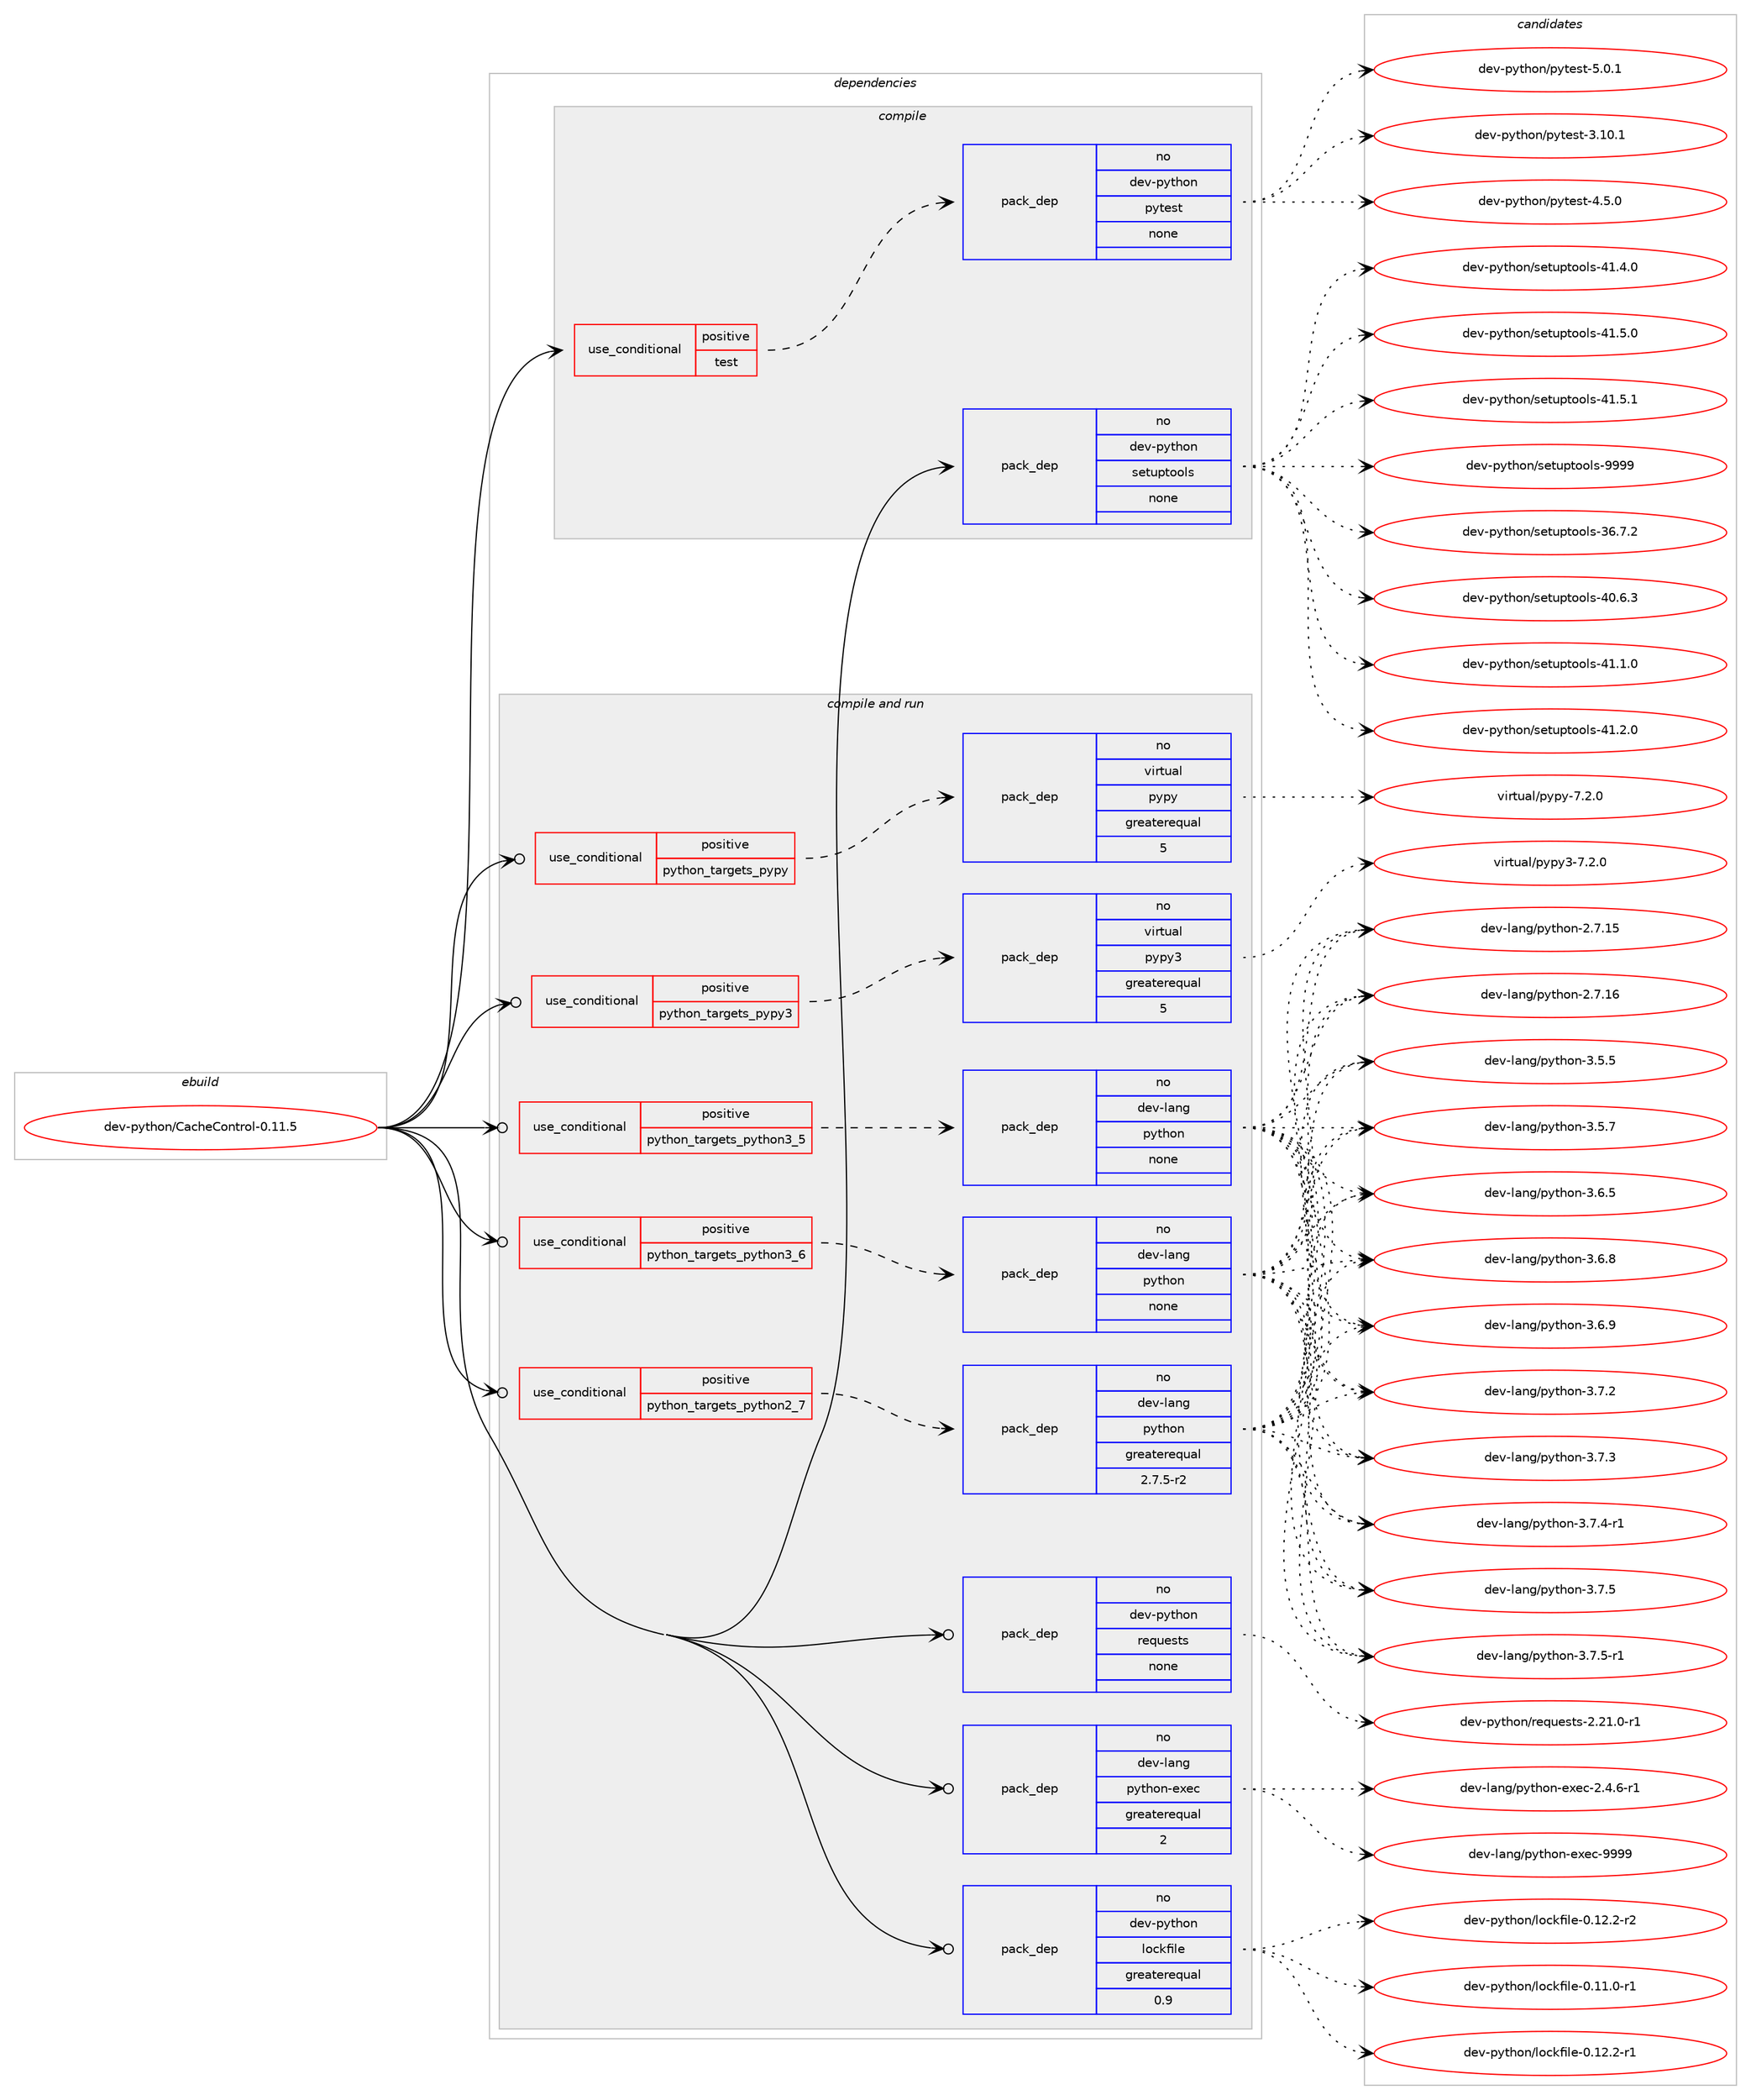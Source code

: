 digraph prolog {

# *************
# Graph options
# *************

newrank=true;
concentrate=true;
compound=true;
graph [rankdir=LR,fontname=Helvetica,fontsize=10,ranksep=1.5];#, ranksep=2.5, nodesep=0.2];
edge  [arrowhead=vee];
node  [fontname=Helvetica,fontsize=10];

# **********
# The ebuild
# **********

subgraph cluster_leftcol {
color=gray;
rank=same;
label=<<i>ebuild</i>>;
id [label="dev-python/CacheControl-0.11.5", color=red, width=4, href="../dev-python/CacheControl-0.11.5.svg"];
}

# ****************
# The dependencies
# ****************

subgraph cluster_midcol {
color=gray;
label=<<i>dependencies</i>>;
subgraph cluster_compile {
fillcolor="#eeeeee";
style=filled;
label=<<i>compile</i>>;
subgraph cond135539 {
dependency592316 [label=<<TABLE BORDER="0" CELLBORDER="1" CELLSPACING="0" CELLPADDING="4"><TR><TD ROWSPAN="3" CELLPADDING="10">use_conditional</TD></TR><TR><TD>positive</TD></TR><TR><TD>test</TD></TR></TABLE>>, shape=none, color=red];
subgraph pack445007 {
dependency592317 [label=<<TABLE BORDER="0" CELLBORDER="1" CELLSPACING="0" CELLPADDING="4" WIDTH="220"><TR><TD ROWSPAN="6" CELLPADDING="30">pack_dep</TD></TR><TR><TD WIDTH="110">no</TD></TR><TR><TD>dev-python</TD></TR><TR><TD>pytest</TD></TR><TR><TD>none</TD></TR><TR><TD></TD></TR></TABLE>>, shape=none, color=blue];
}
dependency592316:e -> dependency592317:w [weight=20,style="dashed",arrowhead="vee"];
}
id:e -> dependency592316:w [weight=20,style="solid",arrowhead="vee"];
subgraph pack445008 {
dependency592318 [label=<<TABLE BORDER="0" CELLBORDER="1" CELLSPACING="0" CELLPADDING="4" WIDTH="220"><TR><TD ROWSPAN="6" CELLPADDING="30">pack_dep</TD></TR><TR><TD WIDTH="110">no</TD></TR><TR><TD>dev-python</TD></TR><TR><TD>setuptools</TD></TR><TR><TD>none</TD></TR><TR><TD></TD></TR></TABLE>>, shape=none, color=blue];
}
id:e -> dependency592318:w [weight=20,style="solid",arrowhead="vee"];
}
subgraph cluster_compileandrun {
fillcolor="#eeeeee";
style=filled;
label=<<i>compile and run</i>>;
subgraph cond135540 {
dependency592319 [label=<<TABLE BORDER="0" CELLBORDER="1" CELLSPACING="0" CELLPADDING="4"><TR><TD ROWSPAN="3" CELLPADDING="10">use_conditional</TD></TR><TR><TD>positive</TD></TR><TR><TD>python_targets_pypy</TD></TR></TABLE>>, shape=none, color=red];
subgraph pack445009 {
dependency592320 [label=<<TABLE BORDER="0" CELLBORDER="1" CELLSPACING="0" CELLPADDING="4" WIDTH="220"><TR><TD ROWSPAN="6" CELLPADDING="30">pack_dep</TD></TR><TR><TD WIDTH="110">no</TD></TR><TR><TD>virtual</TD></TR><TR><TD>pypy</TD></TR><TR><TD>greaterequal</TD></TR><TR><TD>5</TD></TR></TABLE>>, shape=none, color=blue];
}
dependency592319:e -> dependency592320:w [weight=20,style="dashed",arrowhead="vee"];
}
id:e -> dependency592319:w [weight=20,style="solid",arrowhead="odotvee"];
subgraph cond135541 {
dependency592321 [label=<<TABLE BORDER="0" CELLBORDER="1" CELLSPACING="0" CELLPADDING="4"><TR><TD ROWSPAN="3" CELLPADDING="10">use_conditional</TD></TR><TR><TD>positive</TD></TR><TR><TD>python_targets_pypy3</TD></TR></TABLE>>, shape=none, color=red];
subgraph pack445010 {
dependency592322 [label=<<TABLE BORDER="0" CELLBORDER="1" CELLSPACING="0" CELLPADDING="4" WIDTH="220"><TR><TD ROWSPAN="6" CELLPADDING="30">pack_dep</TD></TR><TR><TD WIDTH="110">no</TD></TR><TR><TD>virtual</TD></TR><TR><TD>pypy3</TD></TR><TR><TD>greaterequal</TD></TR><TR><TD>5</TD></TR></TABLE>>, shape=none, color=blue];
}
dependency592321:e -> dependency592322:w [weight=20,style="dashed",arrowhead="vee"];
}
id:e -> dependency592321:w [weight=20,style="solid",arrowhead="odotvee"];
subgraph cond135542 {
dependency592323 [label=<<TABLE BORDER="0" CELLBORDER="1" CELLSPACING="0" CELLPADDING="4"><TR><TD ROWSPAN="3" CELLPADDING="10">use_conditional</TD></TR><TR><TD>positive</TD></TR><TR><TD>python_targets_python2_7</TD></TR></TABLE>>, shape=none, color=red];
subgraph pack445011 {
dependency592324 [label=<<TABLE BORDER="0" CELLBORDER="1" CELLSPACING="0" CELLPADDING="4" WIDTH="220"><TR><TD ROWSPAN="6" CELLPADDING="30">pack_dep</TD></TR><TR><TD WIDTH="110">no</TD></TR><TR><TD>dev-lang</TD></TR><TR><TD>python</TD></TR><TR><TD>greaterequal</TD></TR><TR><TD>2.7.5-r2</TD></TR></TABLE>>, shape=none, color=blue];
}
dependency592323:e -> dependency592324:w [weight=20,style="dashed",arrowhead="vee"];
}
id:e -> dependency592323:w [weight=20,style="solid",arrowhead="odotvee"];
subgraph cond135543 {
dependency592325 [label=<<TABLE BORDER="0" CELLBORDER="1" CELLSPACING="0" CELLPADDING="4"><TR><TD ROWSPAN="3" CELLPADDING="10">use_conditional</TD></TR><TR><TD>positive</TD></TR><TR><TD>python_targets_python3_5</TD></TR></TABLE>>, shape=none, color=red];
subgraph pack445012 {
dependency592326 [label=<<TABLE BORDER="0" CELLBORDER="1" CELLSPACING="0" CELLPADDING="4" WIDTH="220"><TR><TD ROWSPAN="6" CELLPADDING="30">pack_dep</TD></TR><TR><TD WIDTH="110">no</TD></TR><TR><TD>dev-lang</TD></TR><TR><TD>python</TD></TR><TR><TD>none</TD></TR><TR><TD></TD></TR></TABLE>>, shape=none, color=blue];
}
dependency592325:e -> dependency592326:w [weight=20,style="dashed",arrowhead="vee"];
}
id:e -> dependency592325:w [weight=20,style="solid",arrowhead="odotvee"];
subgraph cond135544 {
dependency592327 [label=<<TABLE BORDER="0" CELLBORDER="1" CELLSPACING="0" CELLPADDING="4"><TR><TD ROWSPAN="3" CELLPADDING="10">use_conditional</TD></TR><TR><TD>positive</TD></TR><TR><TD>python_targets_python3_6</TD></TR></TABLE>>, shape=none, color=red];
subgraph pack445013 {
dependency592328 [label=<<TABLE BORDER="0" CELLBORDER="1" CELLSPACING="0" CELLPADDING="4" WIDTH="220"><TR><TD ROWSPAN="6" CELLPADDING="30">pack_dep</TD></TR><TR><TD WIDTH="110">no</TD></TR><TR><TD>dev-lang</TD></TR><TR><TD>python</TD></TR><TR><TD>none</TD></TR><TR><TD></TD></TR></TABLE>>, shape=none, color=blue];
}
dependency592327:e -> dependency592328:w [weight=20,style="dashed",arrowhead="vee"];
}
id:e -> dependency592327:w [weight=20,style="solid",arrowhead="odotvee"];
subgraph pack445014 {
dependency592329 [label=<<TABLE BORDER="0" CELLBORDER="1" CELLSPACING="0" CELLPADDING="4" WIDTH="220"><TR><TD ROWSPAN="6" CELLPADDING="30">pack_dep</TD></TR><TR><TD WIDTH="110">no</TD></TR><TR><TD>dev-lang</TD></TR><TR><TD>python-exec</TD></TR><TR><TD>greaterequal</TD></TR><TR><TD>2</TD></TR></TABLE>>, shape=none, color=blue];
}
id:e -> dependency592329:w [weight=20,style="solid",arrowhead="odotvee"];
subgraph pack445015 {
dependency592330 [label=<<TABLE BORDER="0" CELLBORDER="1" CELLSPACING="0" CELLPADDING="4" WIDTH="220"><TR><TD ROWSPAN="6" CELLPADDING="30">pack_dep</TD></TR><TR><TD WIDTH="110">no</TD></TR><TR><TD>dev-python</TD></TR><TR><TD>lockfile</TD></TR><TR><TD>greaterequal</TD></TR><TR><TD>0.9</TD></TR></TABLE>>, shape=none, color=blue];
}
id:e -> dependency592330:w [weight=20,style="solid",arrowhead="odotvee"];
subgraph pack445016 {
dependency592331 [label=<<TABLE BORDER="0" CELLBORDER="1" CELLSPACING="0" CELLPADDING="4" WIDTH="220"><TR><TD ROWSPAN="6" CELLPADDING="30">pack_dep</TD></TR><TR><TD WIDTH="110">no</TD></TR><TR><TD>dev-python</TD></TR><TR><TD>requests</TD></TR><TR><TD>none</TD></TR><TR><TD></TD></TR></TABLE>>, shape=none, color=blue];
}
id:e -> dependency592331:w [weight=20,style="solid",arrowhead="odotvee"];
}
subgraph cluster_run {
fillcolor="#eeeeee";
style=filled;
label=<<i>run</i>>;
}
}

# **************
# The candidates
# **************

subgraph cluster_choices {
rank=same;
color=gray;
label=<<i>candidates</i>>;

subgraph choice445007 {
color=black;
nodesep=1;
choice100101118451121211161041111104711212111610111511645514649484649 [label="dev-python/pytest-3.10.1", color=red, width=4,href="../dev-python/pytest-3.10.1.svg"];
choice1001011184511212111610411111047112121116101115116455246534648 [label="dev-python/pytest-4.5.0", color=red, width=4,href="../dev-python/pytest-4.5.0.svg"];
choice1001011184511212111610411111047112121116101115116455346484649 [label="dev-python/pytest-5.0.1", color=red, width=4,href="../dev-python/pytest-5.0.1.svg"];
dependency592317:e -> choice100101118451121211161041111104711212111610111511645514649484649:w [style=dotted,weight="100"];
dependency592317:e -> choice1001011184511212111610411111047112121116101115116455246534648:w [style=dotted,weight="100"];
dependency592317:e -> choice1001011184511212111610411111047112121116101115116455346484649:w [style=dotted,weight="100"];
}
subgraph choice445008 {
color=black;
nodesep=1;
choice100101118451121211161041111104711510111611711211611111110811545515446554650 [label="dev-python/setuptools-36.7.2", color=red, width=4,href="../dev-python/setuptools-36.7.2.svg"];
choice100101118451121211161041111104711510111611711211611111110811545524846544651 [label="dev-python/setuptools-40.6.3", color=red, width=4,href="../dev-python/setuptools-40.6.3.svg"];
choice100101118451121211161041111104711510111611711211611111110811545524946494648 [label="dev-python/setuptools-41.1.0", color=red, width=4,href="../dev-python/setuptools-41.1.0.svg"];
choice100101118451121211161041111104711510111611711211611111110811545524946504648 [label="dev-python/setuptools-41.2.0", color=red, width=4,href="../dev-python/setuptools-41.2.0.svg"];
choice100101118451121211161041111104711510111611711211611111110811545524946524648 [label="dev-python/setuptools-41.4.0", color=red, width=4,href="../dev-python/setuptools-41.4.0.svg"];
choice100101118451121211161041111104711510111611711211611111110811545524946534648 [label="dev-python/setuptools-41.5.0", color=red, width=4,href="../dev-python/setuptools-41.5.0.svg"];
choice100101118451121211161041111104711510111611711211611111110811545524946534649 [label="dev-python/setuptools-41.5.1", color=red, width=4,href="../dev-python/setuptools-41.5.1.svg"];
choice10010111845112121116104111110471151011161171121161111111081154557575757 [label="dev-python/setuptools-9999", color=red, width=4,href="../dev-python/setuptools-9999.svg"];
dependency592318:e -> choice100101118451121211161041111104711510111611711211611111110811545515446554650:w [style=dotted,weight="100"];
dependency592318:e -> choice100101118451121211161041111104711510111611711211611111110811545524846544651:w [style=dotted,weight="100"];
dependency592318:e -> choice100101118451121211161041111104711510111611711211611111110811545524946494648:w [style=dotted,weight="100"];
dependency592318:e -> choice100101118451121211161041111104711510111611711211611111110811545524946504648:w [style=dotted,weight="100"];
dependency592318:e -> choice100101118451121211161041111104711510111611711211611111110811545524946524648:w [style=dotted,weight="100"];
dependency592318:e -> choice100101118451121211161041111104711510111611711211611111110811545524946534648:w [style=dotted,weight="100"];
dependency592318:e -> choice100101118451121211161041111104711510111611711211611111110811545524946534649:w [style=dotted,weight="100"];
dependency592318:e -> choice10010111845112121116104111110471151011161171121161111111081154557575757:w [style=dotted,weight="100"];
}
subgraph choice445009 {
color=black;
nodesep=1;
choice1181051141161179710847112121112121455546504648 [label="virtual/pypy-7.2.0", color=red, width=4,href="../virtual/pypy-7.2.0.svg"];
dependency592320:e -> choice1181051141161179710847112121112121455546504648:w [style=dotted,weight="100"];
}
subgraph choice445010 {
color=black;
nodesep=1;
choice118105114116117971084711212111212151455546504648 [label="virtual/pypy3-7.2.0", color=red, width=4,href="../virtual/pypy3-7.2.0.svg"];
dependency592322:e -> choice118105114116117971084711212111212151455546504648:w [style=dotted,weight="100"];
}
subgraph choice445011 {
color=black;
nodesep=1;
choice10010111845108971101034711212111610411111045504655464953 [label="dev-lang/python-2.7.15", color=red, width=4,href="../dev-lang/python-2.7.15.svg"];
choice10010111845108971101034711212111610411111045504655464954 [label="dev-lang/python-2.7.16", color=red, width=4,href="../dev-lang/python-2.7.16.svg"];
choice100101118451089711010347112121116104111110455146534653 [label="dev-lang/python-3.5.5", color=red, width=4,href="../dev-lang/python-3.5.5.svg"];
choice100101118451089711010347112121116104111110455146534655 [label="dev-lang/python-3.5.7", color=red, width=4,href="../dev-lang/python-3.5.7.svg"];
choice100101118451089711010347112121116104111110455146544653 [label="dev-lang/python-3.6.5", color=red, width=4,href="../dev-lang/python-3.6.5.svg"];
choice100101118451089711010347112121116104111110455146544656 [label="dev-lang/python-3.6.8", color=red, width=4,href="../dev-lang/python-3.6.8.svg"];
choice100101118451089711010347112121116104111110455146544657 [label="dev-lang/python-3.6.9", color=red, width=4,href="../dev-lang/python-3.6.9.svg"];
choice100101118451089711010347112121116104111110455146554650 [label="dev-lang/python-3.7.2", color=red, width=4,href="../dev-lang/python-3.7.2.svg"];
choice100101118451089711010347112121116104111110455146554651 [label="dev-lang/python-3.7.3", color=red, width=4,href="../dev-lang/python-3.7.3.svg"];
choice1001011184510897110103471121211161041111104551465546524511449 [label="dev-lang/python-3.7.4-r1", color=red, width=4,href="../dev-lang/python-3.7.4-r1.svg"];
choice100101118451089711010347112121116104111110455146554653 [label="dev-lang/python-3.7.5", color=red, width=4,href="../dev-lang/python-3.7.5.svg"];
choice1001011184510897110103471121211161041111104551465546534511449 [label="dev-lang/python-3.7.5-r1", color=red, width=4,href="../dev-lang/python-3.7.5-r1.svg"];
dependency592324:e -> choice10010111845108971101034711212111610411111045504655464953:w [style=dotted,weight="100"];
dependency592324:e -> choice10010111845108971101034711212111610411111045504655464954:w [style=dotted,weight="100"];
dependency592324:e -> choice100101118451089711010347112121116104111110455146534653:w [style=dotted,weight="100"];
dependency592324:e -> choice100101118451089711010347112121116104111110455146534655:w [style=dotted,weight="100"];
dependency592324:e -> choice100101118451089711010347112121116104111110455146544653:w [style=dotted,weight="100"];
dependency592324:e -> choice100101118451089711010347112121116104111110455146544656:w [style=dotted,weight="100"];
dependency592324:e -> choice100101118451089711010347112121116104111110455146544657:w [style=dotted,weight="100"];
dependency592324:e -> choice100101118451089711010347112121116104111110455146554650:w [style=dotted,weight="100"];
dependency592324:e -> choice100101118451089711010347112121116104111110455146554651:w [style=dotted,weight="100"];
dependency592324:e -> choice1001011184510897110103471121211161041111104551465546524511449:w [style=dotted,weight="100"];
dependency592324:e -> choice100101118451089711010347112121116104111110455146554653:w [style=dotted,weight="100"];
dependency592324:e -> choice1001011184510897110103471121211161041111104551465546534511449:w [style=dotted,weight="100"];
}
subgraph choice445012 {
color=black;
nodesep=1;
choice10010111845108971101034711212111610411111045504655464953 [label="dev-lang/python-2.7.15", color=red, width=4,href="../dev-lang/python-2.7.15.svg"];
choice10010111845108971101034711212111610411111045504655464954 [label="dev-lang/python-2.7.16", color=red, width=4,href="../dev-lang/python-2.7.16.svg"];
choice100101118451089711010347112121116104111110455146534653 [label="dev-lang/python-3.5.5", color=red, width=4,href="../dev-lang/python-3.5.5.svg"];
choice100101118451089711010347112121116104111110455146534655 [label="dev-lang/python-3.5.7", color=red, width=4,href="../dev-lang/python-3.5.7.svg"];
choice100101118451089711010347112121116104111110455146544653 [label="dev-lang/python-3.6.5", color=red, width=4,href="../dev-lang/python-3.6.5.svg"];
choice100101118451089711010347112121116104111110455146544656 [label="dev-lang/python-3.6.8", color=red, width=4,href="../dev-lang/python-3.6.8.svg"];
choice100101118451089711010347112121116104111110455146544657 [label="dev-lang/python-3.6.9", color=red, width=4,href="../dev-lang/python-3.6.9.svg"];
choice100101118451089711010347112121116104111110455146554650 [label="dev-lang/python-3.7.2", color=red, width=4,href="../dev-lang/python-3.7.2.svg"];
choice100101118451089711010347112121116104111110455146554651 [label="dev-lang/python-3.7.3", color=red, width=4,href="../dev-lang/python-3.7.3.svg"];
choice1001011184510897110103471121211161041111104551465546524511449 [label="dev-lang/python-3.7.4-r1", color=red, width=4,href="../dev-lang/python-3.7.4-r1.svg"];
choice100101118451089711010347112121116104111110455146554653 [label="dev-lang/python-3.7.5", color=red, width=4,href="../dev-lang/python-3.7.5.svg"];
choice1001011184510897110103471121211161041111104551465546534511449 [label="dev-lang/python-3.7.5-r1", color=red, width=4,href="../dev-lang/python-3.7.5-r1.svg"];
dependency592326:e -> choice10010111845108971101034711212111610411111045504655464953:w [style=dotted,weight="100"];
dependency592326:e -> choice10010111845108971101034711212111610411111045504655464954:w [style=dotted,weight="100"];
dependency592326:e -> choice100101118451089711010347112121116104111110455146534653:w [style=dotted,weight="100"];
dependency592326:e -> choice100101118451089711010347112121116104111110455146534655:w [style=dotted,weight="100"];
dependency592326:e -> choice100101118451089711010347112121116104111110455146544653:w [style=dotted,weight="100"];
dependency592326:e -> choice100101118451089711010347112121116104111110455146544656:w [style=dotted,weight="100"];
dependency592326:e -> choice100101118451089711010347112121116104111110455146544657:w [style=dotted,weight="100"];
dependency592326:e -> choice100101118451089711010347112121116104111110455146554650:w [style=dotted,weight="100"];
dependency592326:e -> choice100101118451089711010347112121116104111110455146554651:w [style=dotted,weight="100"];
dependency592326:e -> choice1001011184510897110103471121211161041111104551465546524511449:w [style=dotted,weight="100"];
dependency592326:e -> choice100101118451089711010347112121116104111110455146554653:w [style=dotted,weight="100"];
dependency592326:e -> choice1001011184510897110103471121211161041111104551465546534511449:w [style=dotted,weight="100"];
}
subgraph choice445013 {
color=black;
nodesep=1;
choice10010111845108971101034711212111610411111045504655464953 [label="dev-lang/python-2.7.15", color=red, width=4,href="../dev-lang/python-2.7.15.svg"];
choice10010111845108971101034711212111610411111045504655464954 [label="dev-lang/python-2.7.16", color=red, width=4,href="../dev-lang/python-2.7.16.svg"];
choice100101118451089711010347112121116104111110455146534653 [label="dev-lang/python-3.5.5", color=red, width=4,href="../dev-lang/python-3.5.5.svg"];
choice100101118451089711010347112121116104111110455146534655 [label="dev-lang/python-3.5.7", color=red, width=4,href="../dev-lang/python-3.5.7.svg"];
choice100101118451089711010347112121116104111110455146544653 [label="dev-lang/python-3.6.5", color=red, width=4,href="../dev-lang/python-3.6.5.svg"];
choice100101118451089711010347112121116104111110455146544656 [label="dev-lang/python-3.6.8", color=red, width=4,href="../dev-lang/python-3.6.8.svg"];
choice100101118451089711010347112121116104111110455146544657 [label="dev-lang/python-3.6.9", color=red, width=4,href="../dev-lang/python-3.6.9.svg"];
choice100101118451089711010347112121116104111110455146554650 [label="dev-lang/python-3.7.2", color=red, width=4,href="../dev-lang/python-3.7.2.svg"];
choice100101118451089711010347112121116104111110455146554651 [label="dev-lang/python-3.7.3", color=red, width=4,href="../dev-lang/python-3.7.3.svg"];
choice1001011184510897110103471121211161041111104551465546524511449 [label="dev-lang/python-3.7.4-r1", color=red, width=4,href="../dev-lang/python-3.7.4-r1.svg"];
choice100101118451089711010347112121116104111110455146554653 [label="dev-lang/python-3.7.5", color=red, width=4,href="../dev-lang/python-3.7.5.svg"];
choice1001011184510897110103471121211161041111104551465546534511449 [label="dev-lang/python-3.7.5-r1", color=red, width=4,href="../dev-lang/python-3.7.5-r1.svg"];
dependency592328:e -> choice10010111845108971101034711212111610411111045504655464953:w [style=dotted,weight="100"];
dependency592328:e -> choice10010111845108971101034711212111610411111045504655464954:w [style=dotted,weight="100"];
dependency592328:e -> choice100101118451089711010347112121116104111110455146534653:w [style=dotted,weight="100"];
dependency592328:e -> choice100101118451089711010347112121116104111110455146534655:w [style=dotted,weight="100"];
dependency592328:e -> choice100101118451089711010347112121116104111110455146544653:w [style=dotted,weight="100"];
dependency592328:e -> choice100101118451089711010347112121116104111110455146544656:w [style=dotted,weight="100"];
dependency592328:e -> choice100101118451089711010347112121116104111110455146544657:w [style=dotted,weight="100"];
dependency592328:e -> choice100101118451089711010347112121116104111110455146554650:w [style=dotted,weight="100"];
dependency592328:e -> choice100101118451089711010347112121116104111110455146554651:w [style=dotted,weight="100"];
dependency592328:e -> choice1001011184510897110103471121211161041111104551465546524511449:w [style=dotted,weight="100"];
dependency592328:e -> choice100101118451089711010347112121116104111110455146554653:w [style=dotted,weight="100"];
dependency592328:e -> choice1001011184510897110103471121211161041111104551465546534511449:w [style=dotted,weight="100"];
}
subgraph choice445014 {
color=black;
nodesep=1;
choice10010111845108971101034711212111610411111045101120101994550465246544511449 [label="dev-lang/python-exec-2.4.6-r1", color=red, width=4,href="../dev-lang/python-exec-2.4.6-r1.svg"];
choice10010111845108971101034711212111610411111045101120101994557575757 [label="dev-lang/python-exec-9999", color=red, width=4,href="../dev-lang/python-exec-9999.svg"];
dependency592329:e -> choice10010111845108971101034711212111610411111045101120101994550465246544511449:w [style=dotted,weight="100"];
dependency592329:e -> choice10010111845108971101034711212111610411111045101120101994557575757:w [style=dotted,weight="100"];
}
subgraph choice445015 {
color=black;
nodesep=1;
choice100101118451121211161041111104710811199107102105108101454846494946484511449 [label="dev-python/lockfile-0.11.0-r1", color=red, width=4,href="../dev-python/lockfile-0.11.0-r1.svg"];
choice100101118451121211161041111104710811199107102105108101454846495046504511449 [label="dev-python/lockfile-0.12.2-r1", color=red, width=4,href="../dev-python/lockfile-0.12.2-r1.svg"];
choice100101118451121211161041111104710811199107102105108101454846495046504511450 [label="dev-python/lockfile-0.12.2-r2", color=red, width=4,href="../dev-python/lockfile-0.12.2-r2.svg"];
dependency592330:e -> choice100101118451121211161041111104710811199107102105108101454846494946484511449:w [style=dotted,weight="100"];
dependency592330:e -> choice100101118451121211161041111104710811199107102105108101454846495046504511449:w [style=dotted,weight="100"];
dependency592330:e -> choice100101118451121211161041111104710811199107102105108101454846495046504511450:w [style=dotted,weight="100"];
}
subgraph choice445016 {
color=black;
nodesep=1;
choice1001011184511212111610411111047114101113117101115116115455046504946484511449 [label="dev-python/requests-2.21.0-r1", color=red, width=4,href="../dev-python/requests-2.21.0-r1.svg"];
dependency592331:e -> choice1001011184511212111610411111047114101113117101115116115455046504946484511449:w [style=dotted,weight="100"];
}
}

}
